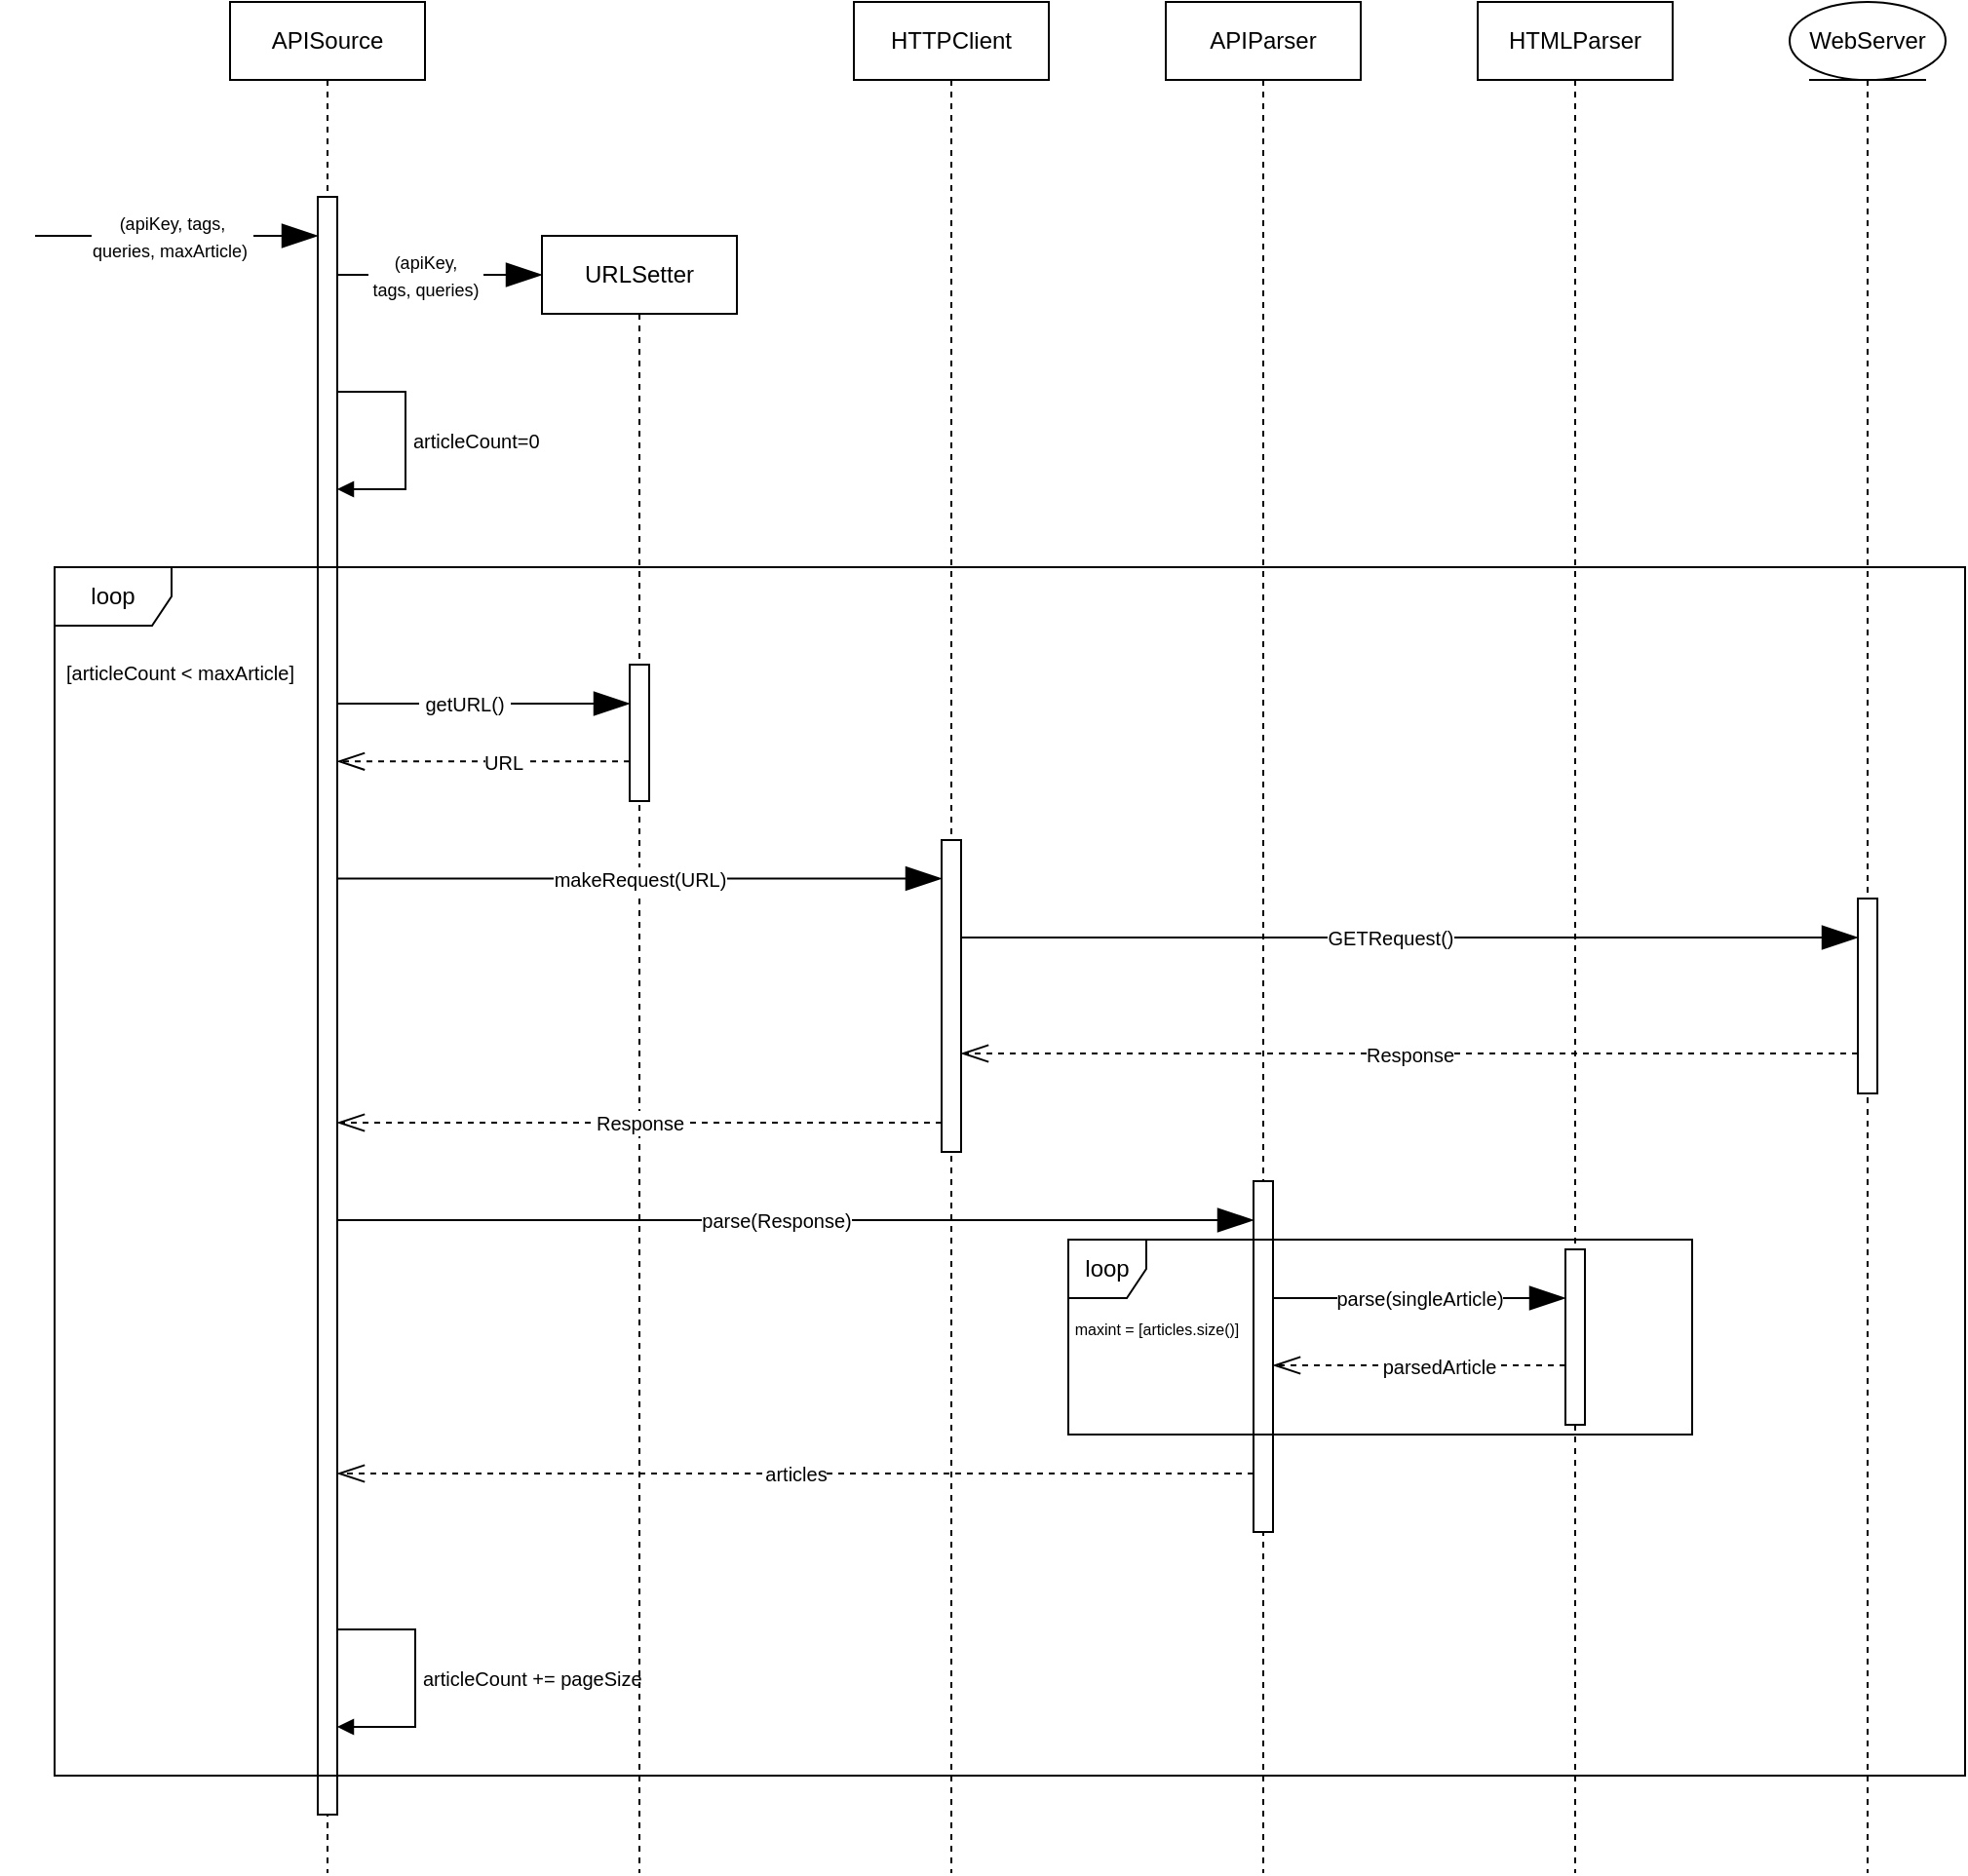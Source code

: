 <mxfile version="21.2.8" type="device">
  <diagram name="Page-1" id="2YBvvXClWsGukQMizWep">
    <mxGraphModel dx="1806" dy="571" grid="1" gridSize="10" guides="1" tooltips="1" connect="1" arrows="1" fold="1" page="1" pageScale="1" pageWidth="850" pageHeight="1100" math="0" shadow="0">
      <root>
        <mxCell id="0" />
        <mxCell id="1" parent="0" />
        <mxCell id="RWmhtkAFn2kZdDG4kF2Q-1" value="APISource" style="shape=umlLifeline;perimeter=lifelinePerimeter;whiteSpace=wrap;html=1;container=1;dropTarget=0;collapsible=0;recursiveResize=0;outlineConnect=0;portConstraint=eastwest;newEdgeStyle={&quot;edgeStyle&quot;:&quot;elbowEdgeStyle&quot;,&quot;elbow&quot;:&quot;vertical&quot;,&quot;curved&quot;:0,&quot;rounded&quot;:0};" parent="1" vertex="1">
          <mxGeometry x="110" y="40" width="100" height="960" as="geometry" />
        </mxCell>
        <mxCell id="RWmhtkAFn2kZdDG4kF2Q-3" value="" style="html=1;points=[];perimeter=orthogonalPerimeter;outlineConnect=0;targetShapes=umlLifeline;portConstraint=eastwest;newEdgeStyle={&quot;edgeStyle&quot;:&quot;elbowEdgeStyle&quot;,&quot;elbow&quot;:&quot;vertical&quot;,&quot;curved&quot;:0,&quot;rounded&quot;:0};" parent="RWmhtkAFn2kZdDG4kF2Q-1" vertex="1">
          <mxGeometry x="45" y="100" width="10" height="830" as="geometry" />
        </mxCell>
        <mxCell id="RWmhtkAFn2kZdDG4kF2Q-18" value="&lt;font style=&quot;font-size: 10px;&quot;&gt;articleCount=0&lt;/font&gt;" style="html=1;align=left;spacingLeft=2;endArrow=block;rounded=0;edgeStyle=orthogonalEdgeStyle;curved=0;rounded=0;" parent="RWmhtkAFn2kZdDG4kF2Q-1" source="RWmhtkAFn2kZdDG4kF2Q-3" target="RWmhtkAFn2kZdDG4kF2Q-3" edge="1">
          <mxGeometry relative="1" as="geometry">
            <mxPoint x="60" y="180" as="sourcePoint" />
            <Array as="points">
              <mxPoint x="90" y="200" />
              <mxPoint x="90" y="250" />
            </Array>
            <mxPoint x="65" y="210.014" as="targetPoint" />
          </mxGeometry>
        </mxCell>
        <mxCell id="Cm5YyNw_AX0vdilndoLB-5" value="&lt;font style=&quot;font-size: 10px;&quot;&gt;articleCount += pageSize&lt;/font&gt;" style="html=1;align=left;spacingLeft=2;endArrow=block;rounded=0;edgeStyle=orthogonalEdgeStyle;curved=0;rounded=0;" edge="1" parent="RWmhtkAFn2kZdDG4kF2Q-1">
          <mxGeometry relative="1" as="geometry">
            <mxPoint x="55" y="835" as="sourcePoint" />
            <Array as="points">
              <mxPoint x="95" y="835" />
              <mxPoint x="95" y="885" />
            </Array>
            <mxPoint x="55" y="885" as="targetPoint" />
            <mxPoint as="offset" />
          </mxGeometry>
        </mxCell>
        <mxCell id="RWmhtkAFn2kZdDG4kF2Q-2" value="&lt;font style=&quot;font-size: 9px;&quot;&gt;(apiKey, tags,&lt;br&gt;queries, maxArticle)&amp;nbsp;&lt;/font&gt;" style="endArrow=blockThin;endSize=16;endFill=1;html=1;rounded=0;" parent="1" edge="1">
          <mxGeometry x="-0.04" width="160" relative="1" as="geometry">
            <mxPoint x="10" y="160" as="sourcePoint" />
            <mxPoint x="155" y="160" as="targetPoint" />
            <mxPoint as="offset" />
          </mxGeometry>
        </mxCell>
        <mxCell id="RWmhtkAFn2kZdDG4kF2Q-14" value="HTTPClient" style="shape=umlLifeline;perimeter=lifelinePerimeter;whiteSpace=wrap;html=1;container=1;dropTarget=0;collapsible=0;recursiveResize=0;outlineConnect=0;portConstraint=eastwest;newEdgeStyle={&quot;edgeStyle&quot;:&quot;elbowEdgeStyle&quot;,&quot;elbow&quot;:&quot;vertical&quot;,&quot;curved&quot;:0,&quot;rounded&quot;:0};" parent="1" vertex="1">
          <mxGeometry x="430" y="40" width="100" height="960" as="geometry" />
        </mxCell>
        <mxCell id="RWmhtkAFn2kZdDG4kF2Q-15" value="URLSetter" style="shape=umlLifeline;perimeter=lifelinePerimeter;whiteSpace=wrap;html=1;container=1;dropTarget=0;collapsible=0;recursiveResize=0;outlineConnect=0;portConstraint=eastwest;newEdgeStyle={&quot;edgeStyle&quot;:&quot;elbowEdgeStyle&quot;,&quot;elbow&quot;:&quot;vertical&quot;,&quot;curved&quot;:0,&quot;rounded&quot;:0};" parent="1" vertex="1">
          <mxGeometry x="270" y="160" width="100" height="840" as="geometry" />
        </mxCell>
        <mxCell id="RWmhtkAFn2kZdDG4kF2Q-16" value="&lt;font style=&quot;font-size: 9px;&quot;&gt;(apiKey,&lt;br&gt;&amp;nbsp;tags, queries)&amp;nbsp;&lt;/font&gt;" style="endArrow=blockThin;endSize=16;endFill=1;html=1;rounded=0;" parent="1" source="RWmhtkAFn2kZdDG4kF2Q-3" edge="1">
          <mxGeometry x="-0.143" width="160" relative="1" as="geometry">
            <mxPoint x="170" y="180" as="sourcePoint" />
            <mxPoint x="270" y="180" as="targetPoint" />
            <mxPoint as="offset" />
          </mxGeometry>
        </mxCell>
        <mxCell id="RWmhtkAFn2kZdDG4kF2Q-20" value="APIParser" style="shape=umlLifeline;perimeter=lifelinePerimeter;whiteSpace=wrap;html=1;container=1;dropTarget=0;collapsible=0;recursiveResize=0;outlineConnect=0;portConstraint=eastwest;newEdgeStyle={&quot;edgeStyle&quot;:&quot;elbowEdgeStyle&quot;,&quot;elbow&quot;:&quot;vertical&quot;,&quot;curved&quot;:0,&quot;rounded&quot;:0};" parent="1" vertex="1">
          <mxGeometry x="590" y="40" width="100" height="960" as="geometry" />
        </mxCell>
        <mxCell id="RWmhtkAFn2kZdDG4kF2Q-21" value="HTMLParser" style="shape=umlLifeline;perimeter=lifelinePerimeter;whiteSpace=wrap;html=1;container=1;dropTarget=0;collapsible=0;recursiveResize=0;outlineConnect=0;portConstraint=eastwest;newEdgeStyle={&quot;edgeStyle&quot;:&quot;elbowEdgeStyle&quot;,&quot;elbow&quot;:&quot;vertical&quot;,&quot;curved&quot;:0,&quot;rounded&quot;:0};" parent="1" vertex="1">
          <mxGeometry x="750" y="40" width="100" height="960" as="geometry" />
        </mxCell>
        <mxCell id="RWmhtkAFn2kZdDG4kF2Q-37" value="" style="html=1;points=[];perimeter=orthogonalPerimeter;outlineConnect=0;targetShapes=umlLifeline;portConstraint=eastwest;newEdgeStyle={&quot;edgeStyle&quot;:&quot;elbowEdgeStyle&quot;,&quot;elbow&quot;:&quot;vertical&quot;,&quot;curved&quot;:0,&quot;rounded&quot;:0};" parent="RWmhtkAFn2kZdDG4kF2Q-21" vertex="1">
          <mxGeometry x="45" y="640" width="10" height="90" as="geometry" />
        </mxCell>
        <mxCell id="RWmhtkAFn2kZdDG4kF2Q-22" value="loop" style="shape=umlFrame;whiteSpace=wrap;html=1;pointerEvents=0;" parent="1" vertex="1">
          <mxGeometry x="20" y="330" width="980" height="620" as="geometry" />
        </mxCell>
        <mxCell id="RWmhtkAFn2kZdDG4kF2Q-23" value="&lt;font style=&quot;font-size: 10px;&quot;&gt;[articleCount &amp;lt; maxArticle]&lt;/font&gt;" style="text;strokeColor=none;fillColor=none;align=left;verticalAlign=top;spacingLeft=4;spacingRight=4;overflow=hidden;rotatable=0;points=[[0,0.5],[1,0.5]];portConstraint=eastwest;whiteSpace=wrap;html=1;" parent="1" vertex="1">
          <mxGeometry x="20" y="370" width="140" height="40" as="geometry" />
        </mxCell>
        <mxCell id="RWmhtkAFn2kZdDG4kF2Q-24" value="" style="html=1;points=[];perimeter=orthogonalPerimeter;outlineConnect=0;targetShapes=umlLifeline;portConstraint=eastwest;newEdgeStyle={&quot;edgeStyle&quot;:&quot;elbowEdgeStyle&quot;,&quot;elbow&quot;:&quot;vertical&quot;,&quot;curved&quot;:0,&quot;rounded&quot;:0};" parent="1" vertex="1">
          <mxGeometry x="315" y="380" width="10" height="70" as="geometry" />
        </mxCell>
        <mxCell id="RWmhtkAFn2kZdDG4kF2Q-25" value="&lt;font style=&quot;font-size: 10px;&quot;&gt;&amp;nbsp;getURL()&amp;nbsp;&lt;/font&gt;" style="endArrow=blockThin;endSize=16;endFill=1;html=1;rounded=0;" parent="1" target="RWmhtkAFn2kZdDG4kF2Q-24" edge="1">
          <mxGeometry x="-0.143" width="160" relative="1" as="geometry">
            <mxPoint x="165" y="400" as="sourcePoint" />
            <mxPoint x="270" y="400" as="targetPoint" />
            <mxPoint as="offset" />
          </mxGeometry>
        </mxCell>
        <mxCell id="RWmhtkAFn2kZdDG4kF2Q-26" value="&lt;font style=&quot;font-size: 10px;&quot;&gt;URL&lt;/font&gt;" style="endArrow=openThin;endSize=12;dashed=1;html=1;rounded=0;endFill=0;" parent="1" edge="1">
          <mxGeometry x="-0.133" width="160" relative="1" as="geometry">
            <mxPoint x="315" y="429.64" as="sourcePoint" />
            <mxPoint x="165" y="429.64" as="targetPoint" />
            <Array as="points">
              <mxPoint x="290" y="429.64" />
            </Array>
            <mxPoint as="offset" />
          </mxGeometry>
        </mxCell>
        <mxCell id="RWmhtkAFn2kZdDG4kF2Q-27" value="" style="html=1;points=[];perimeter=orthogonalPerimeter;outlineConnect=0;targetShapes=umlLifeline;portConstraint=eastwest;newEdgeStyle={&quot;edgeStyle&quot;:&quot;elbowEdgeStyle&quot;,&quot;elbow&quot;:&quot;vertical&quot;,&quot;curved&quot;:0,&quot;rounded&quot;:0};" parent="1" vertex="1">
          <mxGeometry x="475" y="470" width="10" height="160" as="geometry" />
        </mxCell>
        <mxCell id="RWmhtkAFn2kZdDG4kF2Q-28" value="&lt;font style=&quot;font-size: 10px;&quot;&gt;makeRequest(URL)&lt;/font&gt;" style="endArrow=blockThin;endSize=16;endFill=1;html=1;rounded=0;" parent="1" target="RWmhtkAFn2kZdDG4kF2Q-27" edge="1">
          <mxGeometry width="160" relative="1" as="geometry">
            <mxPoint x="165" y="489.72" as="sourcePoint" />
            <mxPoint x="315" y="489.72" as="targetPoint" />
            <mxPoint as="offset" />
          </mxGeometry>
        </mxCell>
        <mxCell id="RWmhtkAFn2kZdDG4kF2Q-29" value="&lt;font style=&quot;font-size: 10px;&quot;&gt;Response&lt;/font&gt;" style="endArrow=openThin;endSize=12;dashed=1;html=1;rounded=0;endFill=0;" parent="1" edge="1">
          <mxGeometry x="-0.001" width="160" relative="1" as="geometry">
            <mxPoint x="475" y="615" as="sourcePoint" />
            <mxPoint x="165" y="615" as="targetPoint" />
            <Array as="points">
              <mxPoint x="380" y="615" />
              <mxPoint x="230" y="615" />
            </Array>
            <mxPoint as="offset" />
          </mxGeometry>
        </mxCell>
        <mxCell id="RWmhtkAFn2kZdDG4kF2Q-30" value="&lt;font style=&quot;font-size: 10px;&quot;&gt;parse(Response)&lt;/font&gt;" style="endArrow=blockThin;endSize=16;endFill=1;html=1;rounded=0;" parent="1" edge="1">
          <mxGeometry x="-0.043" width="160" relative="1" as="geometry">
            <mxPoint x="165" y="665" as="sourcePoint" />
            <mxPoint x="635.0" y="665" as="targetPoint" />
            <mxPoint as="offset" />
          </mxGeometry>
        </mxCell>
        <mxCell id="RWmhtkAFn2kZdDG4kF2Q-32" value="" style="html=1;points=[];perimeter=orthogonalPerimeter;outlineConnect=0;targetShapes=umlLifeline;portConstraint=eastwest;newEdgeStyle={&quot;edgeStyle&quot;:&quot;elbowEdgeStyle&quot;,&quot;elbow&quot;:&quot;vertical&quot;,&quot;curved&quot;:0,&quot;rounded&quot;:0};" parent="1" vertex="1">
          <mxGeometry x="635" y="645" width="10" height="180" as="geometry" />
        </mxCell>
        <mxCell id="RWmhtkAFn2kZdDG4kF2Q-33" value="&lt;font style=&quot;font-size: 10px;&quot;&gt;articles&lt;/font&gt;" style="endArrow=openThin;endSize=12;dashed=1;html=1;rounded=0;endFill=0;" parent="1" source="RWmhtkAFn2kZdDG4kF2Q-32" edge="1">
          <mxGeometry width="160" relative="1" as="geometry">
            <mxPoint x="620" y="705" as="sourcePoint" />
            <mxPoint x="165" y="795" as="targetPoint" />
            <Array as="points">
              <mxPoint x="600" y="795" />
            </Array>
            <mxPoint as="offset" />
          </mxGeometry>
        </mxCell>
        <mxCell id="RWmhtkAFn2kZdDG4kF2Q-36" value="&lt;font style=&quot;font-size: 10px;&quot;&gt;parse(singleArticle)&lt;/font&gt;" style="endArrow=blockThin;endSize=16;endFill=1;html=1;rounded=0;" parent="1" target="RWmhtkAFn2kZdDG4kF2Q-37" edge="1">
          <mxGeometry width="160" relative="1" as="geometry">
            <mxPoint x="645" y="705" as="sourcePoint" />
            <mxPoint x="635.0" y="652.66" as="targetPoint" />
            <mxPoint as="offset" />
          </mxGeometry>
        </mxCell>
        <mxCell id="Cm5YyNw_AX0vdilndoLB-1" value="&lt;font style=&quot;font-size: 10px;&quot;&gt;parsedArticle&lt;/font&gt;" style="endArrow=openThin;endSize=12;dashed=1;html=1;rounded=0;endFill=0;" edge="1" parent="1">
          <mxGeometry x="-0.133" width="160" relative="1" as="geometry">
            <mxPoint x="795" y="739.5" as="sourcePoint" />
            <mxPoint x="645" y="739.5" as="targetPoint" />
            <Array as="points">
              <mxPoint x="770" y="739.5" />
            </Array>
            <mxPoint as="offset" />
          </mxGeometry>
        </mxCell>
        <mxCell id="Cm5YyNw_AX0vdilndoLB-3" value="loop" style="shape=umlFrame;whiteSpace=wrap;html=1;pointerEvents=0;width=40;height=30;" vertex="1" parent="1">
          <mxGeometry x="540" y="675" width="320" height="100" as="geometry" />
        </mxCell>
        <mxCell id="Cm5YyNw_AX0vdilndoLB-4" value="&lt;font style=&quot;font-size: 8px;&quot;&gt;maxint = [articles.size()]&lt;/font&gt;" style="text;html=1;align=center;verticalAlign=middle;resizable=0;points=[];autosize=1;strokeColor=none;fillColor=none;" vertex="1" parent="1">
          <mxGeometry x="530" y="705" width="110" height="30" as="geometry" />
        </mxCell>
        <mxCell id="Cm5YyNw_AX0vdilndoLB-7" value="WebServer" style="shape=umlLifeline;perimeter=lifelinePerimeter;whiteSpace=wrap;html=1;container=1;dropTarget=0;collapsible=0;recursiveResize=0;outlineConnect=0;portConstraint=eastwest;newEdgeStyle={&quot;edgeStyle&quot;:&quot;elbowEdgeStyle&quot;,&quot;elbow&quot;:&quot;vertical&quot;,&quot;curved&quot;:0,&quot;rounded&quot;:0};participant=umlEntity;" vertex="1" parent="1">
          <mxGeometry x="910" y="40" width="80" height="960" as="geometry" />
        </mxCell>
        <mxCell id="Cm5YyNw_AX0vdilndoLB-10" value="" style="html=1;points=[];perimeter=orthogonalPerimeter;outlineConnect=0;targetShapes=umlLifeline;portConstraint=eastwest;newEdgeStyle={&quot;edgeStyle&quot;:&quot;elbowEdgeStyle&quot;,&quot;elbow&quot;:&quot;vertical&quot;,&quot;curved&quot;:0,&quot;rounded&quot;:0};" vertex="1" parent="Cm5YyNw_AX0vdilndoLB-7">
          <mxGeometry x="35" y="460" width="10" height="100" as="geometry" />
        </mxCell>
        <mxCell id="Cm5YyNw_AX0vdilndoLB-8" value="&lt;font style=&quot;font-size: 10px;&quot;&gt;GETRequest()&lt;/font&gt;" style="endArrow=blockThin;endSize=16;endFill=1;html=1;rounded=0;" edge="1" parent="1" target="Cm5YyNw_AX0vdilndoLB-10">
          <mxGeometry x="-0.043" width="160" relative="1" as="geometry">
            <mxPoint x="485" y="520" as="sourcePoint" />
            <mxPoint x="940" y="520" as="targetPoint" />
            <mxPoint as="offset" />
          </mxGeometry>
        </mxCell>
        <mxCell id="Cm5YyNw_AX0vdilndoLB-9" value="&lt;font style=&quot;font-size: 10px;&quot;&gt;Response&lt;/font&gt;" style="endArrow=openThin;endSize=12;dashed=1;html=1;rounded=0;endFill=0;" edge="1" parent="1" source="Cm5YyNw_AX0vdilndoLB-10">
          <mxGeometry width="160" relative="1" as="geometry">
            <mxPoint x="920" y="580" as="sourcePoint" />
            <mxPoint x="485" y="579.5" as="targetPoint" />
            <Array as="points" />
            <mxPoint as="offset" />
          </mxGeometry>
        </mxCell>
      </root>
    </mxGraphModel>
  </diagram>
</mxfile>
